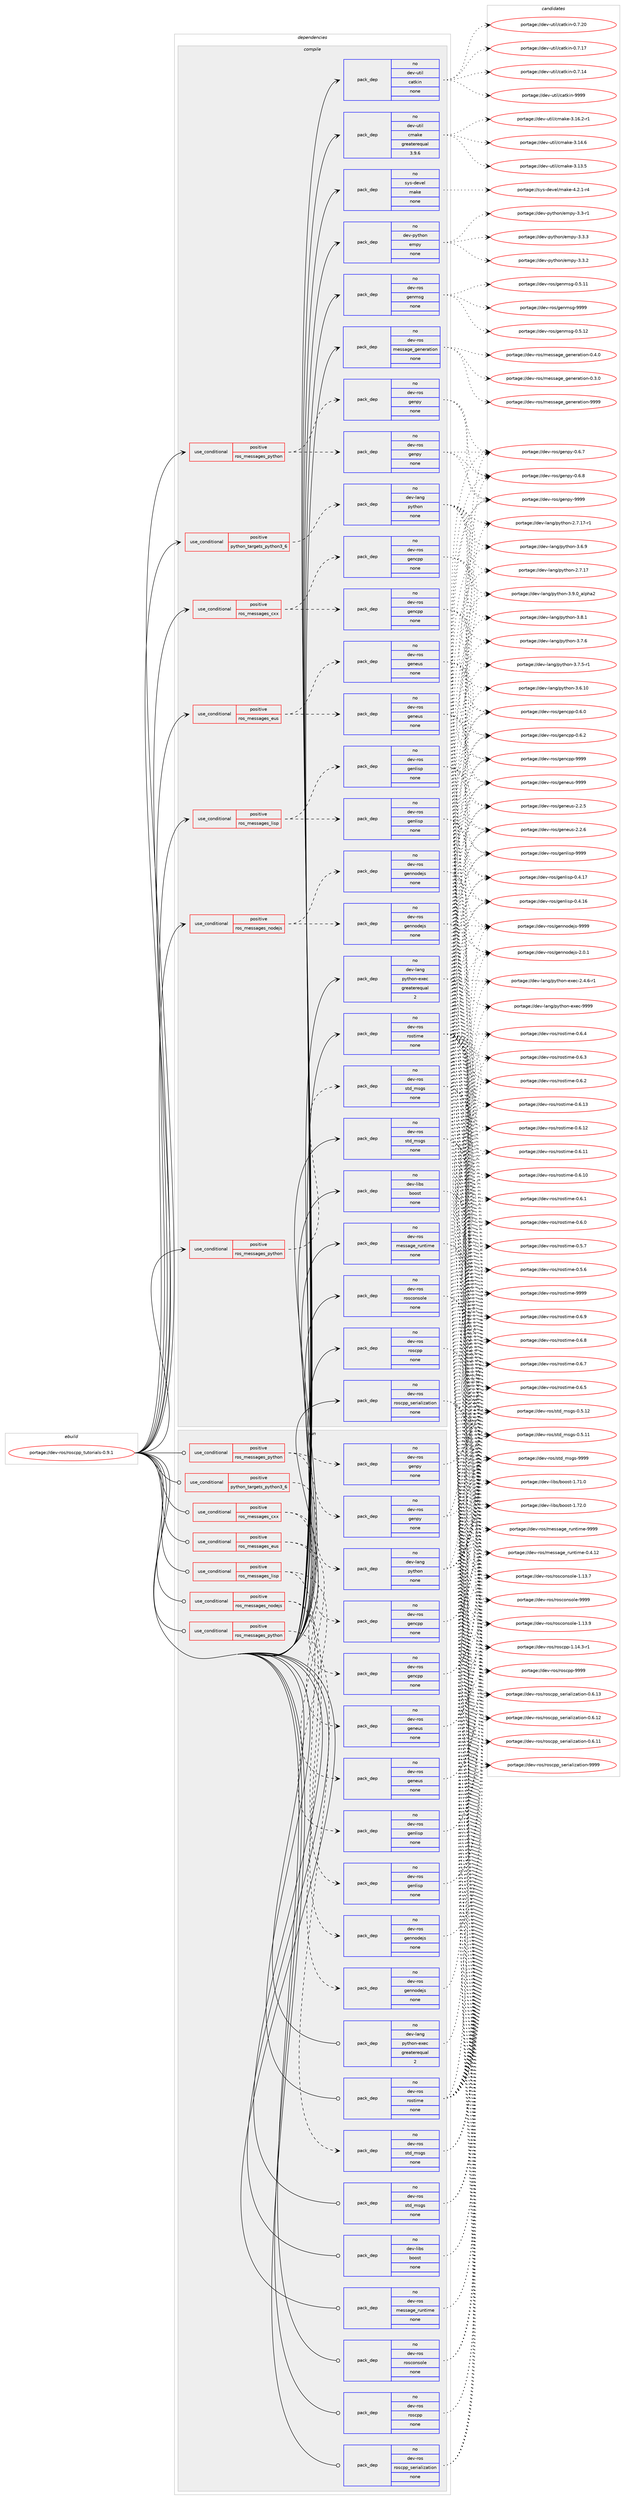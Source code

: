 digraph prolog {

# *************
# Graph options
# *************

newrank=true;
concentrate=true;
compound=true;
graph [rankdir=LR,fontname=Helvetica,fontsize=10,ranksep=1.5];#, ranksep=2.5, nodesep=0.2];
edge  [arrowhead=vee];
node  [fontname=Helvetica,fontsize=10];

# **********
# The ebuild
# **********

subgraph cluster_leftcol {
color=gray;
label=<<i>ebuild</i>>;
id [label="portage://dev-ros/roscpp_tutorials-0.9.1", color=red, width=4, href="../dev-ros/roscpp_tutorials-0.9.1.svg"];
}

# ****************
# The dependencies
# ****************

subgraph cluster_midcol {
color=gray;
label=<<i>dependencies</i>>;
subgraph cluster_compile {
fillcolor="#eeeeee";
style=filled;
label=<<i>compile</i>>;
subgraph cond98073 {
dependency388522 [label=<<TABLE BORDER="0" CELLBORDER="1" CELLSPACING="0" CELLPADDING="4"><TR><TD ROWSPAN="3" CELLPADDING="10">use_conditional</TD></TR><TR><TD>positive</TD></TR><TR><TD>python_targets_python3_6</TD></TR></TABLE>>, shape=none, color=red];
subgraph pack285596 {
dependency388523 [label=<<TABLE BORDER="0" CELLBORDER="1" CELLSPACING="0" CELLPADDING="4" WIDTH="220"><TR><TD ROWSPAN="6" CELLPADDING="30">pack_dep</TD></TR><TR><TD WIDTH="110">no</TD></TR><TR><TD>dev-lang</TD></TR><TR><TD>python</TD></TR><TR><TD>none</TD></TR><TR><TD></TD></TR></TABLE>>, shape=none, color=blue];
}
dependency388522:e -> dependency388523:w [weight=20,style="dashed",arrowhead="vee"];
}
id:e -> dependency388522:w [weight=20,style="solid",arrowhead="vee"];
subgraph cond98074 {
dependency388524 [label=<<TABLE BORDER="0" CELLBORDER="1" CELLSPACING="0" CELLPADDING="4"><TR><TD ROWSPAN="3" CELLPADDING="10">use_conditional</TD></TR><TR><TD>positive</TD></TR><TR><TD>ros_messages_cxx</TD></TR></TABLE>>, shape=none, color=red];
subgraph pack285597 {
dependency388525 [label=<<TABLE BORDER="0" CELLBORDER="1" CELLSPACING="0" CELLPADDING="4" WIDTH="220"><TR><TD ROWSPAN="6" CELLPADDING="30">pack_dep</TD></TR><TR><TD WIDTH="110">no</TD></TR><TR><TD>dev-ros</TD></TR><TR><TD>gencpp</TD></TR><TR><TD>none</TD></TR><TR><TD></TD></TR></TABLE>>, shape=none, color=blue];
}
dependency388524:e -> dependency388525:w [weight=20,style="dashed",arrowhead="vee"];
subgraph pack285598 {
dependency388526 [label=<<TABLE BORDER="0" CELLBORDER="1" CELLSPACING="0" CELLPADDING="4" WIDTH="220"><TR><TD ROWSPAN="6" CELLPADDING="30">pack_dep</TD></TR><TR><TD WIDTH="110">no</TD></TR><TR><TD>dev-ros</TD></TR><TR><TD>gencpp</TD></TR><TR><TD>none</TD></TR><TR><TD></TD></TR></TABLE>>, shape=none, color=blue];
}
dependency388524:e -> dependency388526:w [weight=20,style="dashed",arrowhead="vee"];
}
id:e -> dependency388524:w [weight=20,style="solid",arrowhead="vee"];
subgraph cond98075 {
dependency388527 [label=<<TABLE BORDER="0" CELLBORDER="1" CELLSPACING="0" CELLPADDING="4"><TR><TD ROWSPAN="3" CELLPADDING="10">use_conditional</TD></TR><TR><TD>positive</TD></TR><TR><TD>ros_messages_eus</TD></TR></TABLE>>, shape=none, color=red];
subgraph pack285599 {
dependency388528 [label=<<TABLE BORDER="0" CELLBORDER="1" CELLSPACING="0" CELLPADDING="4" WIDTH="220"><TR><TD ROWSPAN="6" CELLPADDING="30">pack_dep</TD></TR><TR><TD WIDTH="110">no</TD></TR><TR><TD>dev-ros</TD></TR><TR><TD>geneus</TD></TR><TR><TD>none</TD></TR><TR><TD></TD></TR></TABLE>>, shape=none, color=blue];
}
dependency388527:e -> dependency388528:w [weight=20,style="dashed",arrowhead="vee"];
subgraph pack285600 {
dependency388529 [label=<<TABLE BORDER="0" CELLBORDER="1" CELLSPACING="0" CELLPADDING="4" WIDTH="220"><TR><TD ROWSPAN="6" CELLPADDING="30">pack_dep</TD></TR><TR><TD WIDTH="110">no</TD></TR><TR><TD>dev-ros</TD></TR><TR><TD>geneus</TD></TR><TR><TD>none</TD></TR><TR><TD></TD></TR></TABLE>>, shape=none, color=blue];
}
dependency388527:e -> dependency388529:w [weight=20,style="dashed",arrowhead="vee"];
}
id:e -> dependency388527:w [weight=20,style="solid",arrowhead="vee"];
subgraph cond98076 {
dependency388530 [label=<<TABLE BORDER="0" CELLBORDER="1" CELLSPACING="0" CELLPADDING="4"><TR><TD ROWSPAN="3" CELLPADDING="10">use_conditional</TD></TR><TR><TD>positive</TD></TR><TR><TD>ros_messages_lisp</TD></TR></TABLE>>, shape=none, color=red];
subgraph pack285601 {
dependency388531 [label=<<TABLE BORDER="0" CELLBORDER="1" CELLSPACING="0" CELLPADDING="4" WIDTH="220"><TR><TD ROWSPAN="6" CELLPADDING="30">pack_dep</TD></TR><TR><TD WIDTH="110">no</TD></TR><TR><TD>dev-ros</TD></TR><TR><TD>genlisp</TD></TR><TR><TD>none</TD></TR><TR><TD></TD></TR></TABLE>>, shape=none, color=blue];
}
dependency388530:e -> dependency388531:w [weight=20,style="dashed",arrowhead="vee"];
subgraph pack285602 {
dependency388532 [label=<<TABLE BORDER="0" CELLBORDER="1" CELLSPACING="0" CELLPADDING="4" WIDTH="220"><TR><TD ROWSPAN="6" CELLPADDING="30">pack_dep</TD></TR><TR><TD WIDTH="110">no</TD></TR><TR><TD>dev-ros</TD></TR><TR><TD>genlisp</TD></TR><TR><TD>none</TD></TR><TR><TD></TD></TR></TABLE>>, shape=none, color=blue];
}
dependency388530:e -> dependency388532:w [weight=20,style="dashed",arrowhead="vee"];
}
id:e -> dependency388530:w [weight=20,style="solid",arrowhead="vee"];
subgraph cond98077 {
dependency388533 [label=<<TABLE BORDER="0" CELLBORDER="1" CELLSPACING="0" CELLPADDING="4"><TR><TD ROWSPAN="3" CELLPADDING="10">use_conditional</TD></TR><TR><TD>positive</TD></TR><TR><TD>ros_messages_nodejs</TD></TR></TABLE>>, shape=none, color=red];
subgraph pack285603 {
dependency388534 [label=<<TABLE BORDER="0" CELLBORDER="1" CELLSPACING="0" CELLPADDING="4" WIDTH="220"><TR><TD ROWSPAN="6" CELLPADDING="30">pack_dep</TD></TR><TR><TD WIDTH="110">no</TD></TR><TR><TD>dev-ros</TD></TR><TR><TD>gennodejs</TD></TR><TR><TD>none</TD></TR><TR><TD></TD></TR></TABLE>>, shape=none, color=blue];
}
dependency388533:e -> dependency388534:w [weight=20,style="dashed",arrowhead="vee"];
subgraph pack285604 {
dependency388535 [label=<<TABLE BORDER="0" CELLBORDER="1" CELLSPACING="0" CELLPADDING="4" WIDTH="220"><TR><TD ROWSPAN="6" CELLPADDING="30">pack_dep</TD></TR><TR><TD WIDTH="110">no</TD></TR><TR><TD>dev-ros</TD></TR><TR><TD>gennodejs</TD></TR><TR><TD>none</TD></TR><TR><TD></TD></TR></TABLE>>, shape=none, color=blue];
}
dependency388533:e -> dependency388535:w [weight=20,style="dashed",arrowhead="vee"];
}
id:e -> dependency388533:w [weight=20,style="solid",arrowhead="vee"];
subgraph cond98078 {
dependency388536 [label=<<TABLE BORDER="0" CELLBORDER="1" CELLSPACING="0" CELLPADDING="4"><TR><TD ROWSPAN="3" CELLPADDING="10">use_conditional</TD></TR><TR><TD>positive</TD></TR><TR><TD>ros_messages_python</TD></TR></TABLE>>, shape=none, color=red];
subgraph pack285605 {
dependency388537 [label=<<TABLE BORDER="0" CELLBORDER="1" CELLSPACING="0" CELLPADDING="4" WIDTH="220"><TR><TD ROWSPAN="6" CELLPADDING="30">pack_dep</TD></TR><TR><TD WIDTH="110">no</TD></TR><TR><TD>dev-ros</TD></TR><TR><TD>genpy</TD></TR><TR><TD>none</TD></TR><TR><TD></TD></TR></TABLE>>, shape=none, color=blue];
}
dependency388536:e -> dependency388537:w [weight=20,style="dashed",arrowhead="vee"];
subgraph pack285606 {
dependency388538 [label=<<TABLE BORDER="0" CELLBORDER="1" CELLSPACING="0" CELLPADDING="4" WIDTH="220"><TR><TD ROWSPAN="6" CELLPADDING="30">pack_dep</TD></TR><TR><TD WIDTH="110">no</TD></TR><TR><TD>dev-ros</TD></TR><TR><TD>genpy</TD></TR><TR><TD>none</TD></TR><TR><TD></TD></TR></TABLE>>, shape=none, color=blue];
}
dependency388536:e -> dependency388538:w [weight=20,style="dashed",arrowhead="vee"];
}
id:e -> dependency388536:w [weight=20,style="solid",arrowhead="vee"];
subgraph cond98079 {
dependency388539 [label=<<TABLE BORDER="0" CELLBORDER="1" CELLSPACING="0" CELLPADDING="4"><TR><TD ROWSPAN="3" CELLPADDING="10">use_conditional</TD></TR><TR><TD>positive</TD></TR><TR><TD>ros_messages_python</TD></TR></TABLE>>, shape=none, color=red];
subgraph pack285607 {
dependency388540 [label=<<TABLE BORDER="0" CELLBORDER="1" CELLSPACING="0" CELLPADDING="4" WIDTH="220"><TR><TD ROWSPAN="6" CELLPADDING="30">pack_dep</TD></TR><TR><TD WIDTH="110">no</TD></TR><TR><TD>dev-ros</TD></TR><TR><TD>std_msgs</TD></TR><TR><TD>none</TD></TR><TR><TD></TD></TR></TABLE>>, shape=none, color=blue];
}
dependency388539:e -> dependency388540:w [weight=20,style="dashed",arrowhead="vee"];
}
id:e -> dependency388539:w [weight=20,style="solid",arrowhead="vee"];
subgraph pack285608 {
dependency388541 [label=<<TABLE BORDER="0" CELLBORDER="1" CELLSPACING="0" CELLPADDING="4" WIDTH="220"><TR><TD ROWSPAN="6" CELLPADDING="30">pack_dep</TD></TR><TR><TD WIDTH="110">no</TD></TR><TR><TD>dev-lang</TD></TR><TR><TD>python-exec</TD></TR><TR><TD>greaterequal</TD></TR><TR><TD>2</TD></TR></TABLE>>, shape=none, color=blue];
}
id:e -> dependency388541:w [weight=20,style="solid",arrowhead="vee"];
subgraph pack285609 {
dependency388542 [label=<<TABLE BORDER="0" CELLBORDER="1" CELLSPACING="0" CELLPADDING="4" WIDTH="220"><TR><TD ROWSPAN="6" CELLPADDING="30">pack_dep</TD></TR><TR><TD WIDTH="110">no</TD></TR><TR><TD>dev-libs</TD></TR><TR><TD>boost</TD></TR><TR><TD>none</TD></TR><TR><TD></TD></TR></TABLE>>, shape=none, color=blue];
}
id:e -> dependency388542:w [weight=20,style="solid",arrowhead="vee"];
subgraph pack285610 {
dependency388543 [label=<<TABLE BORDER="0" CELLBORDER="1" CELLSPACING="0" CELLPADDING="4" WIDTH="220"><TR><TD ROWSPAN="6" CELLPADDING="30">pack_dep</TD></TR><TR><TD WIDTH="110">no</TD></TR><TR><TD>dev-python</TD></TR><TR><TD>empy</TD></TR><TR><TD>none</TD></TR><TR><TD></TD></TR></TABLE>>, shape=none, color=blue];
}
id:e -> dependency388543:w [weight=20,style="solid",arrowhead="vee"];
subgraph pack285611 {
dependency388544 [label=<<TABLE BORDER="0" CELLBORDER="1" CELLSPACING="0" CELLPADDING="4" WIDTH="220"><TR><TD ROWSPAN="6" CELLPADDING="30">pack_dep</TD></TR><TR><TD WIDTH="110">no</TD></TR><TR><TD>dev-ros</TD></TR><TR><TD>genmsg</TD></TR><TR><TD>none</TD></TR><TR><TD></TD></TR></TABLE>>, shape=none, color=blue];
}
id:e -> dependency388544:w [weight=20,style="solid",arrowhead="vee"];
subgraph pack285612 {
dependency388545 [label=<<TABLE BORDER="0" CELLBORDER="1" CELLSPACING="0" CELLPADDING="4" WIDTH="220"><TR><TD ROWSPAN="6" CELLPADDING="30">pack_dep</TD></TR><TR><TD WIDTH="110">no</TD></TR><TR><TD>dev-ros</TD></TR><TR><TD>message_generation</TD></TR><TR><TD>none</TD></TR><TR><TD></TD></TR></TABLE>>, shape=none, color=blue];
}
id:e -> dependency388545:w [weight=20,style="solid",arrowhead="vee"];
subgraph pack285613 {
dependency388546 [label=<<TABLE BORDER="0" CELLBORDER="1" CELLSPACING="0" CELLPADDING="4" WIDTH="220"><TR><TD ROWSPAN="6" CELLPADDING="30">pack_dep</TD></TR><TR><TD WIDTH="110">no</TD></TR><TR><TD>dev-ros</TD></TR><TR><TD>message_runtime</TD></TR><TR><TD>none</TD></TR><TR><TD></TD></TR></TABLE>>, shape=none, color=blue];
}
id:e -> dependency388546:w [weight=20,style="solid",arrowhead="vee"];
subgraph pack285614 {
dependency388547 [label=<<TABLE BORDER="0" CELLBORDER="1" CELLSPACING="0" CELLPADDING="4" WIDTH="220"><TR><TD ROWSPAN="6" CELLPADDING="30">pack_dep</TD></TR><TR><TD WIDTH="110">no</TD></TR><TR><TD>dev-ros</TD></TR><TR><TD>rosconsole</TD></TR><TR><TD>none</TD></TR><TR><TD></TD></TR></TABLE>>, shape=none, color=blue];
}
id:e -> dependency388547:w [weight=20,style="solid",arrowhead="vee"];
subgraph pack285615 {
dependency388548 [label=<<TABLE BORDER="0" CELLBORDER="1" CELLSPACING="0" CELLPADDING="4" WIDTH="220"><TR><TD ROWSPAN="6" CELLPADDING="30">pack_dep</TD></TR><TR><TD WIDTH="110">no</TD></TR><TR><TD>dev-ros</TD></TR><TR><TD>roscpp</TD></TR><TR><TD>none</TD></TR><TR><TD></TD></TR></TABLE>>, shape=none, color=blue];
}
id:e -> dependency388548:w [weight=20,style="solid",arrowhead="vee"];
subgraph pack285616 {
dependency388549 [label=<<TABLE BORDER="0" CELLBORDER="1" CELLSPACING="0" CELLPADDING="4" WIDTH="220"><TR><TD ROWSPAN="6" CELLPADDING="30">pack_dep</TD></TR><TR><TD WIDTH="110">no</TD></TR><TR><TD>dev-ros</TD></TR><TR><TD>roscpp_serialization</TD></TR><TR><TD>none</TD></TR><TR><TD></TD></TR></TABLE>>, shape=none, color=blue];
}
id:e -> dependency388549:w [weight=20,style="solid",arrowhead="vee"];
subgraph pack285617 {
dependency388550 [label=<<TABLE BORDER="0" CELLBORDER="1" CELLSPACING="0" CELLPADDING="4" WIDTH="220"><TR><TD ROWSPAN="6" CELLPADDING="30">pack_dep</TD></TR><TR><TD WIDTH="110">no</TD></TR><TR><TD>dev-ros</TD></TR><TR><TD>rostime</TD></TR><TR><TD>none</TD></TR><TR><TD></TD></TR></TABLE>>, shape=none, color=blue];
}
id:e -> dependency388550:w [weight=20,style="solid",arrowhead="vee"];
subgraph pack285618 {
dependency388551 [label=<<TABLE BORDER="0" CELLBORDER="1" CELLSPACING="0" CELLPADDING="4" WIDTH="220"><TR><TD ROWSPAN="6" CELLPADDING="30">pack_dep</TD></TR><TR><TD WIDTH="110">no</TD></TR><TR><TD>dev-ros</TD></TR><TR><TD>std_msgs</TD></TR><TR><TD>none</TD></TR><TR><TD></TD></TR></TABLE>>, shape=none, color=blue];
}
id:e -> dependency388551:w [weight=20,style="solid",arrowhead="vee"];
subgraph pack285619 {
dependency388552 [label=<<TABLE BORDER="0" CELLBORDER="1" CELLSPACING="0" CELLPADDING="4" WIDTH="220"><TR><TD ROWSPAN="6" CELLPADDING="30">pack_dep</TD></TR><TR><TD WIDTH="110">no</TD></TR><TR><TD>dev-util</TD></TR><TR><TD>catkin</TD></TR><TR><TD>none</TD></TR><TR><TD></TD></TR></TABLE>>, shape=none, color=blue];
}
id:e -> dependency388552:w [weight=20,style="solid",arrowhead="vee"];
subgraph pack285620 {
dependency388553 [label=<<TABLE BORDER="0" CELLBORDER="1" CELLSPACING="0" CELLPADDING="4" WIDTH="220"><TR><TD ROWSPAN="6" CELLPADDING="30">pack_dep</TD></TR><TR><TD WIDTH="110">no</TD></TR><TR><TD>dev-util</TD></TR><TR><TD>cmake</TD></TR><TR><TD>greaterequal</TD></TR><TR><TD>3.9.6</TD></TR></TABLE>>, shape=none, color=blue];
}
id:e -> dependency388553:w [weight=20,style="solid",arrowhead="vee"];
subgraph pack285621 {
dependency388554 [label=<<TABLE BORDER="0" CELLBORDER="1" CELLSPACING="0" CELLPADDING="4" WIDTH="220"><TR><TD ROWSPAN="6" CELLPADDING="30">pack_dep</TD></TR><TR><TD WIDTH="110">no</TD></TR><TR><TD>sys-devel</TD></TR><TR><TD>make</TD></TR><TR><TD>none</TD></TR><TR><TD></TD></TR></TABLE>>, shape=none, color=blue];
}
id:e -> dependency388554:w [weight=20,style="solid",arrowhead="vee"];
}
subgraph cluster_compileandrun {
fillcolor="#eeeeee";
style=filled;
label=<<i>compile and run</i>>;
}
subgraph cluster_run {
fillcolor="#eeeeee";
style=filled;
label=<<i>run</i>>;
subgraph cond98080 {
dependency388555 [label=<<TABLE BORDER="0" CELLBORDER="1" CELLSPACING="0" CELLPADDING="4"><TR><TD ROWSPAN="3" CELLPADDING="10">use_conditional</TD></TR><TR><TD>positive</TD></TR><TR><TD>python_targets_python3_6</TD></TR></TABLE>>, shape=none, color=red];
subgraph pack285622 {
dependency388556 [label=<<TABLE BORDER="0" CELLBORDER="1" CELLSPACING="0" CELLPADDING="4" WIDTH="220"><TR><TD ROWSPAN="6" CELLPADDING="30">pack_dep</TD></TR><TR><TD WIDTH="110">no</TD></TR><TR><TD>dev-lang</TD></TR><TR><TD>python</TD></TR><TR><TD>none</TD></TR><TR><TD></TD></TR></TABLE>>, shape=none, color=blue];
}
dependency388555:e -> dependency388556:w [weight=20,style="dashed",arrowhead="vee"];
}
id:e -> dependency388555:w [weight=20,style="solid",arrowhead="odot"];
subgraph cond98081 {
dependency388557 [label=<<TABLE BORDER="0" CELLBORDER="1" CELLSPACING="0" CELLPADDING="4"><TR><TD ROWSPAN="3" CELLPADDING="10">use_conditional</TD></TR><TR><TD>positive</TD></TR><TR><TD>ros_messages_cxx</TD></TR></TABLE>>, shape=none, color=red];
subgraph pack285623 {
dependency388558 [label=<<TABLE BORDER="0" CELLBORDER="1" CELLSPACING="0" CELLPADDING="4" WIDTH="220"><TR><TD ROWSPAN="6" CELLPADDING="30">pack_dep</TD></TR><TR><TD WIDTH="110">no</TD></TR><TR><TD>dev-ros</TD></TR><TR><TD>gencpp</TD></TR><TR><TD>none</TD></TR><TR><TD></TD></TR></TABLE>>, shape=none, color=blue];
}
dependency388557:e -> dependency388558:w [weight=20,style="dashed",arrowhead="vee"];
subgraph pack285624 {
dependency388559 [label=<<TABLE BORDER="0" CELLBORDER="1" CELLSPACING="0" CELLPADDING="4" WIDTH="220"><TR><TD ROWSPAN="6" CELLPADDING="30">pack_dep</TD></TR><TR><TD WIDTH="110">no</TD></TR><TR><TD>dev-ros</TD></TR><TR><TD>gencpp</TD></TR><TR><TD>none</TD></TR><TR><TD></TD></TR></TABLE>>, shape=none, color=blue];
}
dependency388557:e -> dependency388559:w [weight=20,style="dashed",arrowhead="vee"];
}
id:e -> dependency388557:w [weight=20,style="solid",arrowhead="odot"];
subgraph cond98082 {
dependency388560 [label=<<TABLE BORDER="0" CELLBORDER="1" CELLSPACING="0" CELLPADDING="4"><TR><TD ROWSPAN="3" CELLPADDING="10">use_conditional</TD></TR><TR><TD>positive</TD></TR><TR><TD>ros_messages_eus</TD></TR></TABLE>>, shape=none, color=red];
subgraph pack285625 {
dependency388561 [label=<<TABLE BORDER="0" CELLBORDER="1" CELLSPACING="0" CELLPADDING="4" WIDTH="220"><TR><TD ROWSPAN="6" CELLPADDING="30">pack_dep</TD></TR><TR><TD WIDTH="110">no</TD></TR><TR><TD>dev-ros</TD></TR><TR><TD>geneus</TD></TR><TR><TD>none</TD></TR><TR><TD></TD></TR></TABLE>>, shape=none, color=blue];
}
dependency388560:e -> dependency388561:w [weight=20,style="dashed",arrowhead="vee"];
subgraph pack285626 {
dependency388562 [label=<<TABLE BORDER="0" CELLBORDER="1" CELLSPACING="0" CELLPADDING="4" WIDTH="220"><TR><TD ROWSPAN="6" CELLPADDING="30">pack_dep</TD></TR><TR><TD WIDTH="110">no</TD></TR><TR><TD>dev-ros</TD></TR><TR><TD>geneus</TD></TR><TR><TD>none</TD></TR><TR><TD></TD></TR></TABLE>>, shape=none, color=blue];
}
dependency388560:e -> dependency388562:w [weight=20,style="dashed",arrowhead="vee"];
}
id:e -> dependency388560:w [weight=20,style="solid",arrowhead="odot"];
subgraph cond98083 {
dependency388563 [label=<<TABLE BORDER="0" CELLBORDER="1" CELLSPACING="0" CELLPADDING="4"><TR><TD ROWSPAN="3" CELLPADDING="10">use_conditional</TD></TR><TR><TD>positive</TD></TR><TR><TD>ros_messages_lisp</TD></TR></TABLE>>, shape=none, color=red];
subgraph pack285627 {
dependency388564 [label=<<TABLE BORDER="0" CELLBORDER="1" CELLSPACING="0" CELLPADDING="4" WIDTH="220"><TR><TD ROWSPAN="6" CELLPADDING="30">pack_dep</TD></TR><TR><TD WIDTH="110">no</TD></TR><TR><TD>dev-ros</TD></TR><TR><TD>genlisp</TD></TR><TR><TD>none</TD></TR><TR><TD></TD></TR></TABLE>>, shape=none, color=blue];
}
dependency388563:e -> dependency388564:w [weight=20,style="dashed",arrowhead="vee"];
subgraph pack285628 {
dependency388565 [label=<<TABLE BORDER="0" CELLBORDER="1" CELLSPACING="0" CELLPADDING="4" WIDTH="220"><TR><TD ROWSPAN="6" CELLPADDING="30">pack_dep</TD></TR><TR><TD WIDTH="110">no</TD></TR><TR><TD>dev-ros</TD></TR><TR><TD>genlisp</TD></TR><TR><TD>none</TD></TR><TR><TD></TD></TR></TABLE>>, shape=none, color=blue];
}
dependency388563:e -> dependency388565:w [weight=20,style="dashed",arrowhead="vee"];
}
id:e -> dependency388563:w [weight=20,style="solid",arrowhead="odot"];
subgraph cond98084 {
dependency388566 [label=<<TABLE BORDER="0" CELLBORDER="1" CELLSPACING="0" CELLPADDING="4"><TR><TD ROWSPAN="3" CELLPADDING="10">use_conditional</TD></TR><TR><TD>positive</TD></TR><TR><TD>ros_messages_nodejs</TD></TR></TABLE>>, shape=none, color=red];
subgraph pack285629 {
dependency388567 [label=<<TABLE BORDER="0" CELLBORDER="1" CELLSPACING="0" CELLPADDING="4" WIDTH="220"><TR><TD ROWSPAN="6" CELLPADDING="30">pack_dep</TD></TR><TR><TD WIDTH="110">no</TD></TR><TR><TD>dev-ros</TD></TR><TR><TD>gennodejs</TD></TR><TR><TD>none</TD></TR><TR><TD></TD></TR></TABLE>>, shape=none, color=blue];
}
dependency388566:e -> dependency388567:w [weight=20,style="dashed",arrowhead="vee"];
subgraph pack285630 {
dependency388568 [label=<<TABLE BORDER="0" CELLBORDER="1" CELLSPACING="0" CELLPADDING="4" WIDTH="220"><TR><TD ROWSPAN="6" CELLPADDING="30">pack_dep</TD></TR><TR><TD WIDTH="110">no</TD></TR><TR><TD>dev-ros</TD></TR><TR><TD>gennodejs</TD></TR><TR><TD>none</TD></TR><TR><TD></TD></TR></TABLE>>, shape=none, color=blue];
}
dependency388566:e -> dependency388568:w [weight=20,style="dashed",arrowhead="vee"];
}
id:e -> dependency388566:w [weight=20,style="solid",arrowhead="odot"];
subgraph cond98085 {
dependency388569 [label=<<TABLE BORDER="0" CELLBORDER="1" CELLSPACING="0" CELLPADDING="4"><TR><TD ROWSPAN="3" CELLPADDING="10">use_conditional</TD></TR><TR><TD>positive</TD></TR><TR><TD>ros_messages_python</TD></TR></TABLE>>, shape=none, color=red];
subgraph pack285631 {
dependency388570 [label=<<TABLE BORDER="0" CELLBORDER="1" CELLSPACING="0" CELLPADDING="4" WIDTH="220"><TR><TD ROWSPAN="6" CELLPADDING="30">pack_dep</TD></TR><TR><TD WIDTH="110">no</TD></TR><TR><TD>dev-ros</TD></TR><TR><TD>genpy</TD></TR><TR><TD>none</TD></TR><TR><TD></TD></TR></TABLE>>, shape=none, color=blue];
}
dependency388569:e -> dependency388570:w [weight=20,style="dashed",arrowhead="vee"];
subgraph pack285632 {
dependency388571 [label=<<TABLE BORDER="0" CELLBORDER="1" CELLSPACING="0" CELLPADDING="4" WIDTH="220"><TR><TD ROWSPAN="6" CELLPADDING="30">pack_dep</TD></TR><TR><TD WIDTH="110">no</TD></TR><TR><TD>dev-ros</TD></TR><TR><TD>genpy</TD></TR><TR><TD>none</TD></TR><TR><TD></TD></TR></TABLE>>, shape=none, color=blue];
}
dependency388569:e -> dependency388571:w [weight=20,style="dashed",arrowhead="vee"];
}
id:e -> dependency388569:w [weight=20,style="solid",arrowhead="odot"];
subgraph cond98086 {
dependency388572 [label=<<TABLE BORDER="0" CELLBORDER="1" CELLSPACING="0" CELLPADDING="4"><TR><TD ROWSPAN="3" CELLPADDING="10">use_conditional</TD></TR><TR><TD>positive</TD></TR><TR><TD>ros_messages_python</TD></TR></TABLE>>, shape=none, color=red];
subgraph pack285633 {
dependency388573 [label=<<TABLE BORDER="0" CELLBORDER="1" CELLSPACING="0" CELLPADDING="4" WIDTH="220"><TR><TD ROWSPAN="6" CELLPADDING="30">pack_dep</TD></TR><TR><TD WIDTH="110">no</TD></TR><TR><TD>dev-ros</TD></TR><TR><TD>std_msgs</TD></TR><TR><TD>none</TD></TR><TR><TD></TD></TR></TABLE>>, shape=none, color=blue];
}
dependency388572:e -> dependency388573:w [weight=20,style="dashed",arrowhead="vee"];
}
id:e -> dependency388572:w [weight=20,style="solid",arrowhead="odot"];
subgraph pack285634 {
dependency388574 [label=<<TABLE BORDER="0" CELLBORDER="1" CELLSPACING="0" CELLPADDING="4" WIDTH="220"><TR><TD ROWSPAN="6" CELLPADDING="30">pack_dep</TD></TR><TR><TD WIDTH="110">no</TD></TR><TR><TD>dev-lang</TD></TR><TR><TD>python-exec</TD></TR><TR><TD>greaterequal</TD></TR><TR><TD>2</TD></TR></TABLE>>, shape=none, color=blue];
}
id:e -> dependency388574:w [weight=20,style="solid",arrowhead="odot"];
subgraph pack285635 {
dependency388575 [label=<<TABLE BORDER="0" CELLBORDER="1" CELLSPACING="0" CELLPADDING="4" WIDTH="220"><TR><TD ROWSPAN="6" CELLPADDING="30">pack_dep</TD></TR><TR><TD WIDTH="110">no</TD></TR><TR><TD>dev-libs</TD></TR><TR><TD>boost</TD></TR><TR><TD>none</TD></TR><TR><TD></TD></TR></TABLE>>, shape=none, color=blue];
}
id:e -> dependency388575:w [weight=20,style="solid",arrowhead="odot"];
subgraph pack285636 {
dependency388576 [label=<<TABLE BORDER="0" CELLBORDER="1" CELLSPACING="0" CELLPADDING="4" WIDTH="220"><TR><TD ROWSPAN="6" CELLPADDING="30">pack_dep</TD></TR><TR><TD WIDTH="110">no</TD></TR><TR><TD>dev-ros</TD></TR><TR><TD>message_runtime</TD></TR><TR><TD>none</TD></TR><TR><TD></TD></TR></TABLE>>, shape=none, color=blue];
}
id:e -> dependency388576:w [weight=20,style="solid",arrowhead="odot"];
subgraph pack285637 {
dependency388577 [label=<<TABLE BORDER="0" CELLBORDER="1" CELLSPACING="0" CELLPADDING="4" WIDTH="220"><TR><TD ROWSPAN="6" CELLPADDING="30">pack_dep</TD></TR><TR><TD WIDTH="110">no</TD></TR><TR><TD>dev-ros</TD></TR><TR><TD>rosconsole</TD></TR><TR><TD>none</TD></TR><TR><TD></TD></TR></TABLE>>, shape=none, color=blue];
}
id:e -> dependency388577:w [weight=20,style="solid",arrowhead="odot"];
subgraph pack285638 {
dependency388578 [label=<<TABLE BORDER="0" CELLBORDER="1" CELLSPACING="0" CELLPADDING="4" WIDTH="220"><TR><TD ROWSPAN="6" CELLPADDING="30">pack_dep</TD></TR><TR><TD WIDTH="110">no</TD></TR><TR><TD>dev-ros</TD></TR><TR><TD>roscpp</TD></TR><TR><TD>none</TD></TR><TR><TD></TD></TR></TABLE>>, shape=none, color=blue];
}
id:e -> dependency388578:w [weight=20,style="solid",arrowhead="odot"];
subgraph pack285639 {
dependency388579 [label=<<TABLE BORDER="0" CELLBORDER="1" CELLSPACING="0" CELLPADDING="4" WIDTH="220"><TR><TD ROWSPAN="6" CELLPADDING="30">pack_dep</TD></TR><TR><TD WIDTH="110">no</TD></TR><TR><TD>dev-ros</TD></TR><TR><TD>roscpp_serialization</TD></TR><TR><TD>none</TD></TR><TR><TD></TD></TR></TABLE>>, shape=none, color=blue];
}
id:e -> dependency388579:w [weight=20,style="solid",arrowhead="odot"];
subgraph pack285640 {
dependency388580 [label=<<TABLE BORDER="0" CELLBORDER="1" CELLSPACING="0" CELLPADDING="4" WIDTH="220"><TR><TD ROWSPAN="6" CELLPADDING="30">pack_dep</TD></TR><TR><TD WIDTH="110">no</TD></TR><TR><TD>dev-ros</TD></TR><TR><TD>rostime</TD></TR><TR><TD>none</TD></TR><TR><TD></TD></TR></TABLE>>, shape=none, color=blue];
}
id:e -> dependency388580:w [weight=20,style="solid",arrowhead="odot"];
subgraph pack285641 {
dependency388581 [label=<<TABLE BORDER="0" CELLBORDER="1" CELLSPACING="0" CELLPADDING="4" WIDTH="220"><TR><TD ROWSPAN="6" CELLPADDING="30">pack_dep</TD></TR><TR><TD WIDTH="110">no</TD></TR><TR><TD>dev-ros</TD></TR><TR><TD>std_msgs</TD></TR><TR><TD>none</TD></TR><TR><TD></TD></TR></TABLE>>, shape=none, color=blue];
}
id:e -> dependency388581:w [weight=20,style="solid",arrowhead="odot"];
}
}

# **************
# The candidates
# **************

subgraph cluster_choices {
rank=same;
color=gray;
label=<<i>candidates</i>>;

subgraph choice285596 {
color=black;
nodesep=1;
choice10010111845108971101034711212111610411111045514657464895971081121049750 [label="portage://dev-lang/python-3.9.0_alpha2", color=red, width=4,href="../dev-lang/python-3.9.0_alpha2.svg"];
choice100101118451089711010347112121116104111110455146564649 [label="portage://dev-lang/python-3.8.1", color=red, width=4,href="../dev-lang/python-3.8.1.svg"];
choice100101118451089711010347112121116104111110455146554654 [label="portage://dev-lang/python-3.7.6", color=red, width=4,href="../dev-lang/python-3.7.6.svg"];
choice1001011184510897110103471121211161041111104551465546534511449 [label="portage://dev-lang/python-3.7.5-r1", color=red, width=4,href="../dev-lang/python-3.7.5-r1.svg"];
choice100101118451089711010347112121116104111110455146544657 [label="portage://dev-lang/python-3.6.9", color=red, width=4,href="../dev-lang/python-3.6.9.svg"];
choice10010111845108971101034711212111610411111045514654464948 [label="portage://dev-lang/python-3.6.10", color=red, width=4,href="../dev-lang/python-3.6.10.svg"];
choice100101118451089711010347112121116104111110455046554649554511449 [label="portage://dev-lang/python-2.7.17-r1", color=red, width=4,href="../dev-lang/python-2.7.17-r1.svg"];
choice10010111845108971101034711212111610411111045504655464955 [label="portage://dev-lang/python-2.7.17", color=red, width=4,href="../dev-lang/python-2.7.17.svg"];
dependency388523:e -> choice10010111845108971101034711212111610411111045514657464895971081121049750:w [style=dotted,weight="100"];
dependency388523:e -> choice100101118451089711010347112121116104111110455146564649:w [style=dotted,weight="100"];
dependency388523:e -> choice100101118451089711010347112121116104111110455146554654:w [style=dotted,weight="100"];
dependency388523:e -> choice1001011184510897110103471121211161041111104551465546534511449:w [style=dotted,weight="100"];
dependency388523:e -> choice100101118451089711010347112121116104111110455146544657:w [style=dotted,weight="100"];
dependency388523:e -> choice10010111845108971101034711212111610411111045514654464948:w [style=dotted,weight="100"];
dependency388523:e -> choice100101118451089711010347112121116104111110455046554649554511449:w [style=dotted,weight="100"];
dependency388523:e -> choice10010111845108971101034711212111610411111045504655464955:w [style=dotted,weight="100"];
}
subgraph choice285597 {
color=black;
nodesep=1;
choice1001011184511411111547103101110991121124557575757 [label="portage://dev-ros/gencpp-9999", color=red, width=4,href="../dev-ros/gencpp-9999.svg"];
choice100101118451141111154710310111099112112454846544650 [label="portage://dev-ros/gencpp-0.6.2", color=red, width=4,href="../dev-ros/gencpp-0.6.2.svg"];
choice100101118451141111154710310111099112112454846544648 [label="portage://dev-ros/gencpp-0.6.0", color=red, width=4,href="../dev-ros/gencpp-0.6.0.svg"];
dependency388525:e -> choice1001011184511411111547103101110991121124557575757:w [style=dotted,weight="100"];
dependency388525:e -> choice100101118451141111154710310111099112112454846544650:w [style=dotted,weight="100"];
dependency388525:e -> choice100101118451141111154710310111099112112454846544648:w [style=dotted,weight="100"];
}
subgraph choice285598 {
color=black;
nodesep=1;
choice1001011184511411111547103101110991121124557575757 [label="portage://dev-ros/gencpp-9999", color=red, width=4,href="../dev-ros/gencpp-9999.svg"];
choice100101118451141111154710310111099112112454846544650 [label="portage://dev-ros/gencpp-0.6.2", color=red, width=4,href="../dev-ros/gencpp-0.6.2.svg"];
choice100101118451141111154710310111099112112454846544648 [label="portage://dev-ros/gencpp-0.6.0", color=red, width=4,href="../dev-ros/gencpp-0.6.0.svg"];
dependency388526:e -> choice1001011184511411111547103101110991121124557575757:w [style=dotted,weight="100"];
dependency388526:e -> choice100101118451141111154710310111099112112454846544650:w [style=dotted,weight="100"];
dependency388526:e -> choice100101118451141111154710310111099112112454846544648:w [style=dotted,weight="100"];
}
subgraph choice285599 {
color=black;
nodesep=1;
choice10010111845114111115471031011101011171154557575757 [label="portage://dev-ros/geneus-9999", color=red, width=4,href="../dev-ros/geneus-9999.svg"];
choice1001011184511411111547103101110101117115455046504654 [label="portage://dev-ros/geneus-2.2.6", color=red, width=4,href="../dev-ros/geneus-2.2.6.svg"];
choice1001011184511411111547103101110101117115455046504653 [label="portage://dev-ros/geneus-2.2.5", color=red, width=4,href="../dev-ros/geneus-2.2.5.svg"];
dependency388528:e -> choice10010111845114111115471031011101011171154557575757:w [style=dotted,weight="100"];
dependency388528:e -> choice1001011184511411111547103101110101117115455046504654:w [style=dotted,weight="100"];
dependency388528:e -> choice1001011184511411111547103101110101117115455046504653:w [style=dotted,weight="100"];
}
subgraph choice285600 {
color=black;
nodesep=1;
choice10010111845114111115471031011101011171154557575757 [label="portage://dev-ros/geneus-9999", color=red, width=4,href="../dev-ros/geneus-9999.svg"];
choice1001011184511411111547103101110101117115455046504654 [label="portage://dev-ros/geneus-2.2.6", color=red, width=4,href="../dev-ros/geneus-2.2.6.svg"];
choice1001011184511411111547103101110101117115455046504653 [label="portage://dev-ros/geneus-2.2.5", color=red, width=4,href="../dev-ros/geneus-2.2.5.svg"];
dependency388529:e -> choice10010111845114111115471031011101011171154557575757:w [style=dotted,weight="100"];
dependency388529:e -> choice1001011184511411111547103101110101117115455046504654:w [style=dotted,weight="100"];
dependency388529:e -> choice1001011184511411111547103101110101117115455046504653:w [style=dotted,weight="100"];
}
subgraph choice285601 {
color=black;
nodesep=1;
choice10010111845114111115471031011101081051151124557575757 [label="portage://dev-ros/genlisp-9999", color=red, width=4,href="../dev-ros/genlisp-9999.svg"];
choice100101118451141111154710310111010810511511245484652464955 [label="portage://dev-ros/genlisp-0.4.17", color=red, width=4,href="../dev-ros/genlisp-0.4.17.svg"];
choice100101118451141111154710310111010810511511245484652464954 [label="portage://dev-ros/genlisp-0.4.16", color=red, width=4,href="../dev-ros/genlisp-0.4.16.svg"];
dependency388531:e -> choice10010111845114111115471031011101081051151124557575757:w [style=dotted,weight="100"];
dependency388531:e -> choice100101118451141111154710310111010810511511245484652464955:w [style=dotted,weight="100"];
dependency388531:e -> choice100101118451141111154710310111010810511511245484652464954:w [style=dotted,weight="100"];
}
subgraph choice285602 {
color=black;
nodesep=1;
choice10010111845114111115471031011101081051151124557575757 [label="portage://dev-ros/genlisp-9999", color=red, width=4,href="../dev-ros/genlisp-9999.svg"];
choice100101118451141111154710310111010810511511245484652464955 [label="portage://dev-ros/genlisp-0.4.17", color=red, width=4,href="../dev-ros/genlisp-0.4.17.svg"];
choice100101118451141111154710310111010810511511245484652464954 [label="portage://dev-ros/genlisp-0.4.16", color=red, width=4,href="../dev-ros/genlisp-0.4.16.svg"];
dependency388532:e -> choice10010111845114111115471031011101081051151124557575757:w [style=dotted,weight="100"];
dependency388532:e -> choice100101118451141111154710310111010810511511245484652464955:w [style=dotted,weight="100"];
dependency388532:e -> choice100101118451141111154710310111010810511511245484652464954:w [style=dotted,weight="100"];
}
subgraph choice285603 {
color=black;
nodesep=1;
choice10010111845114111115471031011101101111001011061154557575757 [label="portage://dev-ros/gennodejs-9999", color=red, width=4,href="../dev-ros/gennodejs-9999.svg"];
choice1001011184511411111547103101110110111100101106115455046484649 [label="portage://dev-ros/gennodejs-2.0.1", color=red, width=4,href="../dev-ros/gennodejs-2.0.1.svg"];
dependency388534:e -> choice10010111845114111115471031011101101111001011061154557575757:w [style=dotted,weight="100"];
dependency388534:e -> choice1001011184511411111547103101110110111100101106115455046484649:w [style=dotted,weight="100"];
}
subgraph choice285604 {
color=black;
nodesep=1;
choice10010111845114111115471031011101101111001011061154557575757 [label="portage://dev-ros/gennodejs-9999", color=red, width=4,href="../dev-ros/gennodejs-9999.svg"];
choice1001011184511411111547103101110110111100101106115455046484649 [label="portage://dev-ros/gennodejs-2.0.1", color=red, width=4,href="../dev-ros/gennodejs-2.0.1.svg"];
dependency388535:e -> choice10010111845114111115471031011101101111001011061154557575757:w [style=dotted,weight="100"];
dependency388535:e -> choice1001011184511411111547103101110110111100101106115455046484649:w [style=dotted,weight="100"];
}
subgraph choice285605 {
color=black;
nodesep=1;
choice10010111845114111115471031011101121214557575757 [label="portage://dev-ros/genpy-9999", color=red, width=4,href="../dev-ros/genpy-9999.svg"];
choice1001011184511411111547103101110112121454846544656 [label="portage://dev-ros/genpy-0.6.8", color=red, width=4,href="../dev-ros/genpy-0.6.8.svg"];
choice1001011184511411111547103101110112121454846544655 [label="portage://dev-ros/genpy-0.6.7", color=red, width=4,href="../dev-ros/genpy-0.6.7.svg"];
dependency388537:e -> choice10010111845114111115471031011101121214557575757:w [style=dotted,weight="100"];
dependency388537:e -> choice1001011184511411111547103101110112121454846544656:w [style=dotted,weight="100"];
dependency388537:e -> choice1001011184511411111547103101110112121454846544655:w [style=dotted,weight="100"];
}
subgraph choice285606 {
color=black;
nodesep=1;
choice10010111845114111115471031011101121214557575757 [label="portage://dev-ros/genpy-9999", color=red, width=4,href="../dev-ros/genpy-9999.svg"];
choice1001011184511411111547103101110112121454846544656 [label="portage://dev-ros/genpy-0.6.8", color=red, width=4,href="../dev-ros/genpy-0.6.8.svg"];
choice1001011184511411111547103101110112121454846544655 [label="portage://dev-ros/genpy-0.6.7", color=red, width=4,href="../dev-ros/genpy-0.6.7.svg"];
dependency388538:e -> choice10010111845114111115471031011101121214557575757:w [style=dotted,weight="100"];
dependency388538:e -> choice1001011184511411111547103101110112121454846544656:w [style=dotted,weight="100"];
dependency388538:e -> choice1001011184511411111547103101110112121454846544655:w [style=dotted,weight="100"];
}
subgraph choice285607 {
color=black;
nodesep=1;
choice1001011184511411111547115116100951091151031154557575757 [label="portage://dev-ros/std_msgs-9999", color=red, width=4,href="../dev-ros/std_msgs-9999.svg"];
choice10010111845114111115471151161009510911510311545484653464950 [label="portage://dev-ros/std_msgs-0.5.12", color=red, width=4,href="../dev-ros/std_msgs-0.5.12.svg"];
choice10010111845114111115471151161009510911510311545484653464949 [label="portage://dev-ros/std_msgs-0.5.11", color=red, width=4,href="../dev-ros/std_msgs-0.5.11.svg"];
dependency388540:e -> choice1001011184511411111547115116100951091151031154557575757:w [style=dotted,weight="100"];
dependency388540:e -> choice10010111845114111115471151161009510911510311545484653464950:w [style=dotted,weight="100"];
dependency388540:e -> choice10010111845114111115471151161009510911510311545484653464949:w [style=dotted,weight="100"];
}
subgraph choice285608 {
color=black;
nodesep=1;
choice10010111845108971101034711212111610411111045101120101994557575757 [label="portage://dev-lang/python-exec-9999", color=red, width=4,href="../dev-lang/python-exec-9999.svg"];
choice10010111845108971101034711212111610411111045101120101994550465246544511449 [label="portage://dev-lang/python-exec-2.4.6-r1", color=red, width=4,href="../dev-lang/python-exec-2.4.6-r1.svg"];
dependency388541:e -> choice10010111845108971101034711212111610411111045101120101994557575757:w [style=dotted,weight="100"];
dependency388541:e -> choice10010111845108971101034711212111610411111045101120101994550465246544511449:w [style=dotted,weight="100"];
}
subgraph choice285609 {
color=black;
nodesep=1;
choice1001011184510810598115479811111111511645494655504648 [label="portage://dev-libs/boost-1.72.0", color=red, width=4,href="../dev-libs/boost-1.72.0.svg"];
choice1001011184510810598115479811111111511645494655494648 [label="portage://dev-libs/boost-1.71.0", color=red, width=4,href="../dev-libs/boost-1.71.0.svg"];
dependency388542:e -> choice1001011184510810598115479811111111511645494655504648:w [style=dotted,weight="100"];
dependency388542:e -> choice1001011184510810598115479811111111511645494655494648:w [style=dotted,weight="100"];
}
subgraph choice285610 {
color=black;
nodesep=1;
choice1001011184511212111610411111047101109112121455146514651 [label="portage://dev-python/empy-3.3.3", color=red, width=4,href="../dev-python/empy-3.3.3.svg"];
choice1001011184511212111610411111047101109112121455146514650 [label="portage://dev-python/empy-3.3.2", color=red, width=4,href="../dev-python/empy-3.3.2.svg"];
choice1001011184511212111610411111047101109112121455146514511449 [label="portage://dev-python/empy-3.3-r1", color=red, width=4,href="../dev-python/empy-3.3-r1.svg"];
dependency388543:e -> choice1001011184511212111610411111047101109112121455146514651:w [style=dotted,weight="100"];
dependency388543:e -> choice1001011184511212111610411111047101109112121455146514650:w [style=dotted,weight="100"];
dependency388543:e -> choice1001011184511212111610411111047101109112121455146514511449:w [style=dotted,weight="100"];
}
subgraph choice285611 {
color=black;
nodesep=1;
choice10010111845114111115471031011101091151034557575757 [label="portage://dev-ros/genmsg-9999", color=red, width=4,href="../dev-ros/genmsg-9999.svg"];
choice100101118451141111154710310111010911510345484653464950 [label="portage://dev-ros/genmsg-0.5.12", color=red, width=4,href="../dev-ros/genmsg-0.5.12.svg"];
choice100101118451141111154710310111010911510345484653464949 [label="portage://dev-ros/genmsg-0.5.11", color=red, width=4,href="../dev-ros/genmsg-0.5.11.svg"];
dependency388544:e -> choice10010111845114111115471031011101091151034557575757:w [style=dotted,weight="100"];
dependency388544:e -> choice100101118451141111154710310111010911510345484653464950:w [style=dotted,weight="100"];
dependency388544:e -> choice100101118451141111154710310111010911510345484653464949:w [style=dotted,weight="100"];
}
subgraph choice285612 {
color=black;
nodesep=1;
choice10010111845114111115471091011151159710310195103101110101114971161051111104557575757 [label="portage://dev-ros/message_generation-9999", color=red, width=4,href="../dev-ros/message_generation-9999.svg"];
choice1001011184511411111547109101115115971031019510310111010111497116105111110454846524648 [label="portage://dev-ros/message_generation-0.4.0", color=red, width=4,href="../dev-ros/message_generation-0.4.0.svg"];
choice1001011184511411111547109101115115971031019510310111010111497116105111110454846514648 [label="portage://dev-ros/message_generation-0.3.0", color=red, width=4,href="../dev-ros/message_generation-0.3.0.svg"];
dependency388545:e -> choice10010111845114111115471091011151159710310195103101110101114971161051111104557575757:w [style=dotted,weight="100"];
dependency388545:e -> choice1001011184511411111547109101115115971031019510310111010111497116105111110454846524648:w [style=dotted,weight="100"];
dependency388545:e -> choice1001011184511411111547109101115115971031019510310111010111497116105111110454846514648:w [style=dotted,weight="100"];
}
subgraph choice285613 {
color=black;
nodesep=1;
choice100101118451141111154710910111511597103101951141171101161051091014557575757 [label="portage://dev-ros/message_runtime-9999", color=red, width=4,href="../dev-ros/message_runtime-9999.svg"];
choice1001011184511411111547109101115115971031019511411711011610510910145484652464950 [label="portage://dev-ros/message_runtime-0.4.12", color=red, width=4,href="../dev-ros/message_runtime-0.4.12.svg"];
dependency388546:e -> choice100101118451141111154710910111511597103101951141171101161051091014557575757:w [style=dotted,weight="100"];
dependency388546:e -> choice1001011184511411111547109101115115971031019511411711011610510910145484652464950:w [style=dotted,weight="100"];
}
subgraph choice285614 {
color=black;
nodesep=1;
choice1001011184511411111547114111115991111101151111081014557575757 [label="portage://dev-ros/rosconsole-9999", color=red, width=4,href="../dev-ros/rosconsole-9999.svg"];
choice10010111845114111115471141111159911111011511110810145494649514657 [label="portage://dev-ros/rosconsole-1.13.9", color=red, width=4,href="../dev-ros/rosconsole-1.13.9.svg"];
choice10010111845114111115471141111159911111011511110810145494649514655 [label="portage://dev-ros/rosconsole-1.13.7", color=red, width=4,href="../dev-ros/rosconsole-1.13.7.svg"];
dependency388547:e -> choice1001011184511411111547114111115991111101151111081014557575757:w [style=dotted,weight="100"];
dependency388547:e -> choice10010111845114111115471141111159911111011511110810145494649514657:w [style=dotted,weight="100"];
dependency388547:e -> choice10010111845114111115471141111159911111011511110810145494649514655:w [style=dotted,weight="100"];
}
subgraph choice285615 {
color=black;
nodesep=1;
choice1001011184511411111547114111115991121124557575757 [label="portage://dev-ros/roscpp-9999", color=red, width=4,href="../dev-ros/roscpp-9999.svg"];
choice100101118451141111154711411111599112112454946495246514511449 [label="portage://dev-ros/roscpp-1.14.3-r1", color=red, width=4,href="../dev-ros/roscpp-1.14.3-r1.svg"];
dependency388548:e -> choice1001011184511411111547114111115991121124557575757:w [style=dotted,weight="100"];
dependency388548:e -> choice100101118451141111154711411111599112112454946495246514511449:w [style=dotted,weight="100"];
}
subgraph choice285616 {
color=black;
nodesep=1;
choice1001011184511411111547114111115991121129511510111410597108105122971161051111104557575757 [label="portage://dev-ros/roscpp_serialization-9999", color=red, width=4,href="../dev-ros/roscpp_serialization-9999.svg"];
choice10010111845114111115471141111159911211295115101114105971081051229711610511111045484654464951 [label="portage://dev-ros/roscpp_serialization-0.6.13", color=red, width=4,href="../dev-ros/roscpp_serialization-0.6.13.svg"];
choice10010111845114111115471141111159911211295115101114105971081051229711610511111045484654464950 [label="portage://dev-ros/roscpp_serialization-0.6.12", color=red, width=4,href="../dev-ros/roscpp_serialization-0.6.12.svg"];
choice10010111845114111115471141111159911211295115101114105971081051229711610511111045484654464949 [label="portage://dev-ros/roscpp_serialization-0.6.11", color=red, width=4,href="../dev-ros/roscpp_serialization-0.6.11.svg"];
dependency388549:e -> choice1001011184511411111547114111115991121129511510111410597108105122971161051111104557575757:w [style=dotted,weight="100"];
dependency388549:e -> choice10010111845114111115471141111159911211295115101114105971081051229711610511111045484654464951:w [style=dotted,weight="100"];
dependency388549:e -> choice10010111845114111115471141111159911211295115101114105971081051229711610511111045484654464950:w [style=dotted,weight="100"];
dependency388549:e -> choice10010111845114111115471141111159911211295115101114105971081051229711610511111045484654464949:w [style=dotted,weight="100"];
}
subgraph choice285617 {
color=black;
nodesep=1;
choice10010111845114111115471141111151161051091014557575757 [label="portage://dev-ros/rostime-9999", color=red, width=4,href="../dev-ros/rostime-9999.svg"];
choice1001011184511411111547114111115116105109101454846544657 [label="portage://dev-ros/rostime-0.6.9", color=red, width=4,href="../dev-ros/rostime-0.6.9.svg"];
choice1001011184511411111547114111115116105109101454846544656 [label="portage://dev-ros/rostime-0.6.8", color=red, width=4,href="../dev-ros/rostime-0.6.8.svg"];
choice1001011184511411111547114111115116105109101454846544655 [label="portage://dev-ros/rostime-0.6.7", color=red, width=4,href="../dev-ros/rostime-0.6.7.svg"];
choice1001011184511411111547114111115116105109101454846544653 [label="portage://dev-ros/rostime-0.6.5", color=red, width=4,href="../dev-ros/rostime-0.6.5.svg"];
choice1001011184511411111547114111115116105109101454846544652 [label="portage://dev-ros/rostime-0.6.4", color=red, width=4,href="../dev-ros/rostime-0.6.4.svg"];
choice1001011184511411111547114111115116105109101454846544651 [label="portage://dev-ros/rostime-0.6.3", color=red, width=4,href="../dev-ros/rostime-0.6.3.svg"];
choice1001011184511411111547114111115116105109101454846544650 [label="portage://dev-ros/rostime-0.6.2", color=red, width=4,href="../dev-ros/rostime-0.6.2.svg"];
choice100101118451141111154711411111511610510910145484654464951 [label="portage://dev-ros/rostime-0.6.13", color=red, width=4,href="../dev-ros/rostime-0.6.13.svg"];
choice100101118451141111154711411111511610510910145484654464950 [label="portage://dev-ros/rostime-0.6.12", color=red, width=4,href="../dev-ros/rostime-0.6.12.svg"];
choice100101118451141111154711411111511610510910145484654464949 [label="portage://dev-ros/rostime-0.6.11", color=red, width=4,href="../dev-ros/rostime-0.6.11.svg"];
choice100101118451141111154711411111511610510910145484654464948 [label="portage://dev-ros/rostime-0.6.10", color=red, width=4,href="../dev-ros/rostime-0.6.10.svg"];
choice1001011184511411111547114111115116105109101454846544649 [label="portage://dev-ros/rostime-0.6.1", color=red, width=4,href="../dev-ros/rostime-0.6.1.svg"];
choice1001011184511411111547114111115116105109101454846544648 [label="portage://dev-ros/rostime-0.6.0", color=red, width=4,href="../dev-ros/rostime-0.6.0.svg"];
choice1001011184511411111547114111115116105109101454846534655 [label="portage://dev-ros/rostime-0.5.7", color=red, width=4,href="../dev-ros/rostime-0.5.7.svg"];
choice1001011184511411111547114111115116105109101454846534654 [label="portage://dev-ros/rostime-0.5.6", color=red, width=4,href="../dev-ros/rostime-0.5.6.svg"];
dependency388550:e -> choice10010111845114111115471141111151161051091014557575757:w [style=dotted,weight="100"];
dependency388550:e -> choice1001011184511411111547114111115116105109101454846544657:w [style=dotted,weight="100"];
dependency388550:e -> choice1001011184511411111547114111115116105109101454846544656:w [style=dotted,weight="100"];
dependency388550:e -> choice1001011184511411111547114111115116105109101454846544655:w [style=dotted,weight="100"];
dependency388550:e -> choice1001011184511411111547114111115116105109101454846544653:w [style=dotted,weight="100"];
dependency388550:e -> choice1001011184511411111547114111115116105109101454846544652:w [style=dotted,weight="100"];
dependency388550:e -> choice1001011184511411111547114111115116105109101454846544651:w [style=dotted,weight="100"];
dependency388550:e -> choice1001011184511411111547114111115116105109101454846544650:w [style=dotted,weight="100"];
dependency388550:e -> choice100101118451141111154711411111511610510910145484654464951:w [style=dotted,weight="100"];
dependency388550:e -> choice100101118451141111154711411111511610510910145484654464950:w [style=dotted,weight="100"];
dependency388550:e -> choice100101118451141111154711411111511610510910145484654464949:w [style=dotted,weight="100"];
dependency388550:e -> choice100101118451141111154711411111511610510910145484654464948:w [style=dotted,weight="100"];
dependency388550:e -> choice1001011184511411111547114111115116105109101454846544649:w [style=dotted,weight="100"];
dependency388550:e -> choice1001011184511411111547114111115116105109101454846544648:w [style=dotted,weight="100"];
dependency388550:e -> choice1001011184511411111547114111115116105109101454846534655:w [style=dotted,weight="100"];
dependency388550:e -> choice1001011184511411111547114111115116105109101454846534654:w [style=dotted,weight="100"];
}
subgraph choice285618 {
color=black;
nodesep=1;
choice1001011184511411111547115116100951091151031154557575757 [label="portage://dev-ros/std_msgs-9999", color=red, width=4,href="../dev-ros/std_msgs-9999.svg"];
choice10010111845114111115471151161009510911510311545484653464950 [label="portage://dev-ros/std_msgs-0.5.12", color=red, width=4,href="../dev-ros/std_msgs-0.5.12.svg"];
choice10010111845114111115471151161009510911510311545484653464949 [label="portage://dev-ros/std_msgs-0.5.11", color=red, width=4,href="../dev-ros/std_msgs-0.5.11.svg"];
dependency388551:e -> choice1001011184511411111547115116100951091151031154557575757:w [style=dotted,weight="100"];
dependency388551:e -> choice10010111845114111115471151161009510911510311545484653464950:w [style=dotted,weight="100"];
dependency388551:e -> choice10010111845114111115471151161009510911510311545484653464949:w [style=dotted,weight="100"];
}
subgraph choice285619 {
color=black;
nodesep=1;
choice100101118451171161051084799971161071051104557575757 [label="portage://dev-util/catkin-9999", color=red, width=4,href="../dev-util/catkin-9999.svg"];
choice1001011184511711610510847999711610710511045484655465048 [label="portage://dev-util/catkin-0.7.20", color=red, width=4,href="../dev-util/catkin-0.7.20.svg"];
choice1001011184511711610510847999711610710511045484655464955 [label="portage://dev-util/catkin-0.7.17", color=red, width=4,href="../dev-util/catkin-0.7.17.svg"];
choice1001011184511711610510847999711610710511045484655464952 [label="portage://dev-util/catkin-0.7.14", color=red, width=4,href="../dev-util/catkin-0.7.14.svg"];
dependency388552:e -> choice100101118451171161051084799971161071051104557575757:w [style=dotted,weight="100"];
dependency388552:e -> choice1001011184511711610510847999711610710511045484655465048:w [style=dotted,weight="100"];
dependency388552:e -> choice1001011184511711610510847999711610710511045484655464955:w [style=dotted,weight="100"];
dependency388552:e -> choice1001011184511711610510847999711610710511045484655464952:w [style=dotted,weight="100"];
}
subgraph choice285620 {
color=black;
nodesep=1;
choice10010111845117116105108479910997107101455146495446504511449 [label="portage://dev-util/cmake-3.16.2-r1", color=red, width=4,href="../dev-util/cmake-3.16.2-r1.svg"];
choice1001011184511711610510847991099710710145514649524654 [label="portage://dev-util/cmake-3.14.6", color=red, width=4,href="../dev-util/cmake-3.14.6.svg"];
choice1001011184511711610510847991099710710145514649514653 [label="portage://dev-util/cmake-3.13.5", color=red, width=4,href="../dev-util/cmake-3.13.5.svg"];
dependency388553:e -> choice10010111845117116105108479910997107101455146495446504511449:w [style=dotted,weight="100"];
dependency388553:e -> choice1001011184511711610510847991099710710145514649524654:w [style=dotted,weight="100"];
dependency388553:e -> choice1001011184511711610510847991099710710145514649514653:w [style=dotted,weight="100"];
}
subgraph choice285621 {
color=black;
nodesep=1;
choice1151211154510010111810110847109971071014552465046494511452 [label="portage://sys-devel/make-4.2.1-r4", color=red, width=4,href="../sys-devel/make-4.2.1-r4.svg"];
dependency388554:e -> choice1151211154510010111810110847109971071014552465046494511452:w [style=dotted,weight="100"];
}
subgraph choice285622 {
color=black;
nodesep=1;
choice10010111845108971101034711212111610411111045514657464895971081121049750 [label="portage://dev-lang/python-3.9.0_alpha2", color=red, width=4,href="../dev-lang/python-3.9.0_alpha2.svg"];
choice100101118451089711010347112121116104111110455146564649 [label="portage://dev-lang/python-3.8.1", color=red, width=4,href="../dev-lang/python-3.8.1.svg"];
choice100101118451089711010347112121116104111110455146554654 [label="portage://dev-lang/python-3.7.6", color=red, width=4,href="../dev-lang/python-3.7.6.svg"];
choice1001011184510897110103471121211161041111104551465546534511449 [label="portage://dev-lang/python-3.7.5-r1", color=red, width=4,href="../dev-lang/python-3.7.5-r1.svg"];
choice100101118451089711010347112121116104111110455146544657 [label="portage://dev-lang/python-3.6.9", color=red, width=4,href="../dev-lang/python-3.6.9.svg"];
choice10010111845108971101034711212111610411111045514654464948 [label="portage://dev-lang/python-3.6.10", color=red, width=4,href="../dev-lang/python-3.6.10.svg"];
choice100101118451089711010347112121116104111110455046554649554511449 [label="portage://dev-lang/python-2.7.17-r1", color=red, width=4,href="../dev-lang/python-2.7.17-r1.svg"];
choice10010111845108971101034711212111610411111045504655464955 [label="portage://dev-lang/python-2.7.17", color=red, width=4,href="../dev-lang/python-2.7.17.svg"];
dependency388556:e -> choice10010111845108971101034711212111610411111045514657464895971081121049750:w [style=dotted,weight="100"];
dependency388556:e -> choice100101118451089711010347112121116104111110455146564649:w [style=dotted,weight="100"];
dependency388556:e -> choice100101118451089711010347112121116104111110455146554654:w [style=dotted,weight="100"];
dependency388556:e -> choice1001011184510897110103471121211161041111104551465546534511449:w [style=dotted,weight="100"];
dependency388556:e -> choice100101118451089711010347112121116104111110455146544657:w [style=dotted,weight="100"];
dependency388556:e -> choice10010111845108971101034711212111610411111045514654464948:w [style=dotted,weight="100"];
dependency388556:e -> choice100101118451089711010347112121116104111110455046554649554511449:w [style=dotted,weight="100"];
dependency388556:e -> choice10010111845108971101034711212111610411111045504655464955:w [style=dotted,weight="100"];
}
subgraph choice285623 {
color=black;
nodesep=1;
choice1001011184511411111547103101110991121124557575757 [label="portage://dev-ros/gencpp-9999", color=red, width=4,href="../dev-ros/gencpp-9999.svg"];
choice100101118451141111154710310111099112112454846544650 [label="portage://dev-ros/gencpp-0.6.2", color=red, width=4,href="../dev-ros/gencpp-0.6.2.svg"];
choice100101118451141111154710310111099112112454846544648 [label="portage://dev-ros/gencpp-0.6.0", color=red, width=4,href="../dev-ros/gencpp-0.6.0.svg"];
dependency388558:e -> choice1001011184511411111547103101110991121124557575757:w [style=dotted,weight="100"];
dependency388558:e -> choice100101118451141111154710310111099112112454846544650:w [style=dotted,weight="100"];
dependency388558:e -> choice100101118451141111154710310111099112112454846544648:w [style=dotted,weight="100"];
}
subgraph choice285624 {
color=black;
nodesep=1;
choice1001011184511411111547103101110991121124557575757 [label="portage://dev-ros/gencpp-9999", color=red, width=4,href="../dev-ros/gencpp-9999.svg"];
choice100101118451141111154710310111099112112454846544650 [label="portage://dev-ros/gencpp-0.6.2", color=red, width=4,href="../dev-ros/gencpp-0.6.2.svg"];
choice100101118451141111154710310111099112112454846544648 [label="portage://dev-ros/gencpp-0.6.0", color=red, width=4,href="../dev-ros/gencpp-0.6.0.svg"];
dependency388559:e -> choice1001011184511411111547103101110991121124557575757:w [style=dotted,weight="100"];
dependency388559:e -> choice100101118451141111154710310111099112112454846544650:w [style=dotted,weight="100"];
dependency388559:e -> choice100101118451141111154710310111099112112454846544648:w [style=dotted,weight="100"];
}
subgraph choice285625 {
color=black;
nodesep=1;
choice10010111845114111115471031011101011171154557575757 [label="portage://dev-ros/geneus-9999", color=red, width=4,href="../dev-ros/geneus-9999.svg"];
choice1001011184511411111547103101110101117115455046504654 [label="portage://dev-ros/geneus-2.2.6", color=red, width=4,href="../dev-ros/geneus-2.2.6.svg"];
choice1001011184511411111547103101110101117115455046504653 [label="portage://dev-ros/geneus-2.2.5", color=red, width=4,href="../dev-ros/geneus-2.2.5.svg"];
dependency388561:e -> choice10010111845114111115471031011101011171154557575757:w [style=dotted,weight="100"];
dependency388561:e -> choice1001011184511411111547103101110101117115455046504654:w [style=dotted,weight="100"];
dependency388561:e -> choice1001011184511411111547103101110101117115455046504653:w [style=dotted,weight="100"];
}
subgraph choice285626 {
color=black;
nodesep=1;
choice10010111845114111115471031011101011171154557575757 [label="portage://dev-ros/geneus-9999", color=red, width=4,href="../dev-ros/geneus-9999.svg"];
choice1001011184511411111547103101110101117115455046504654 [label="portage://dev-ros/geneus-2.2.6", color=red, width=4,href="../dev-ros/geneus-2.2.6.svg"];
choice1001011184511411111547103101110101117115455046504653 [label="portage://dev-ros/geneus-2.2.5", color=red, width=4,href="../dev-ros/geneus-2.2.5.svg"];
dependency388562:e -> choice10010111845114111115471031011101011171154557575757:w [style=dotted,weight="100"];
dependency388562:e -> choice1001011184511411111547103101110101117115455046504654:w [style=dotted,weight="100"];
dependency388562:e -> choice1001011184511411111547103101110101117115455046504653:w [style=dotted,weight="100"];
}
subgraph choice285627 {
color=black;
nodesep=1;
choice10010111845114111115471031011101081051151124557575757 [label="portage://dev-ros/genlisp-9999", color=red, width=4,href="../dev-ros/genlisp-9999.svg"];
choice100101118451141111154710310111010810511511245484652464955 [label="portage://dev-ros/genlisp-0.4.17", color=red, width=4,href="../dev-ros/genlisp-0.4.17.svg"];
choice100101118451141111154710310111010810511511245484652464954 [label="portage://dev-ros/genlisp-0.4.16", color=red, width=4,href="../dev-ros/genlisp-0.4.16.svg"];
dependency388564:e -> choice10010111845114111115471031011101081051151124557575757:w [style=dotted,weight="100"];
dependency388564:e -> choice100101118451141111154710310111010810511511245484652464955:w [style=dotted,weight="100"];
dependency388564:e -> choice100101118451141111154710310111010810511511245484652464954:w [style=dotted,weight="100"];
}
subgraph choice285628 {
color=black;
nodesep=1;
choice10010111845114111115471031011101081051151124557575757 [label="portage://dev-ros/genlisp-9999", color=red, width=4,href="../dev-ros/genlisp-9999.svg"];
choice100101118451141111154710310111010810511511245484652464955 [label="portage://dev-ros/genlisp-0.4.17", color=red, width=4,href="../dev-ros/genlisp-0.4.17.svg"];
choice100101118451141111154710310111010810511511245484652464954 [label="portage://dev-ros/genlisp-0.4.16", color=red, width=4,href="../dev-ros/genlisp-0.4.16.svg"];
dependency388565:e -> choice10010111845114111115471031011101081051151124557575757:w [style=dotted,weight="100"];
dependency388565:e -> choice100101118451141111154710310111010810511511245484652464955:w [style=dotted,weight="100"];
dependency388565:e -> choice100101118451141111154710310111010810511511245484652464954:w [style=dotted,weight="100"];
}
subgraph choice285629 {
color=black;
nodesep=1;
choice10010111845114111115471031011101101111001011061154557575757 [label="portage://dev-ros/gennodejs-9999", color=red, width=4,href="../dev-ros/gennodejs-9999.svg"];
choice1001011184511411111547103101110110111100101106115455046484649 [label="portage://dev-ros/gennodejs-2.0.1", color=red, width=4,href="../dev-ros/gennodejs-2.0.1.svg"];
dependency388567:e -> choice10010111845114111115471031011101101111001011061154557575757:w [style=dotted,weight="100"];
dependency388567:e -> choice1001011184511411111547103101110110111100101106115455046484649:w [style=dotted,weight="100"];
}
subgraph choice285630 {
color=black;
nodesep=1;
choice10010111845114111115471031011101101111001011061154557575757 [label="portage://dev-ros/gennodejs-9999", color=red, width=4,href="../dev-ros/gennodejs-9999.svg"];
choice1001011184511411111547103101110110111100101106115455046484649 [label="portage://dev-ros/gennodejs-2.0.1", color=red, width=4,href="../dev-ros/gennodejs-2.0.1.svg"];
dependency388568:e -> choice10010111845114111115471031011101101111001011061154557575757:w [style=dotted,weight="100"];
dependency388568:e -> choice1001011184511411111547103101110110111100101106115455046484649:w [style=dotted,weight="100"];
}
subgraph choice285631 {
color=black;
nodesep=1;
choice10010111845114111115471031011101121214557575757 [label="portage://dev-ros/genpy-9999", color=red, width=4,href="../dev-ros/genpy-9999.svg"];
choice1001011184511411111547103101110112121454846544656 [label="portage://dev-ros/genpy-0.6.8", color=red, width=4,href="../dev-ros/genpy-0.6.8.svg"];
choice1001011184511411111547103101110112121454846544655 [label="portage://dev-ros/genpy-0.6.7", color=red, width=4,href="../dev-ros/genpy-0.6.7.svg"];
dependency388570:e -> choice10010111845114111115471031011101121214557575757:w [style=dotted,weight="100"];
dependency388570:e -> choice1001011184511411111547103101110112121454846544656:w [style=dotted,weight="100"];
dependency388570:e -> choice1001011184511411111547103101110112121454846544655:w [style=dotted,weight="100"];
}
subgraph choice285632 {
color=black;
nodesep=1;
choice10010111845114111115471031011101121214557575757 [label="portage://dev-ros/genpy-9999", color=red, width=4,href="../dev-ros/genpy-9999.svg"];
choice1001011184511411111547103101110112121454846544656 [label="portage://dev-ros/genpy-0.6.8", color=red, width=4,href="../dev-ros/genpy-0.6.8.svg"];
choice1001011184511411111547103101110112121454846544655 [label="portage://dev-ros/genpy-0.6.7", color=red, width=4,href="../dev-ros/genpy-0.6.7.svg"];
dependency388571:e -> choice10010111845114111115471031011101121214557575757:w [style=dotted,weight="100"];
dependency388571:e -> choice1001011184511411111547103101110112121454846544656:w [style=dotted,weight="100"];
dependency388571:e -> choice1001011184511411111547103101110112121454846544655:w [style=dotted,weight="100"];
}
subgraph choice285633 {
color=black;
nodesep=1;
choice1001011184511411111547115116100951091151031154557575757 [label="portage://dev-ros/std_msgs-9999", color=red, width=4,href="../dev-ros/std_msgs-9999.svg"];
choice10010111845114111115471151161009510911510311545484653464950 [label="portage://dev-ros/std_msgs-0.5.12", color=red, width=4,href="../dev-ros/std_msgs-0.5.12.svg"];
choice10010111845114111115471151161009510911510311545484653464949 [label="portage://dev-ros/std_msgs-0.5.11", color=red, width=4,href="../dev-ros/std_msgs-0.5.11.svg"];
dependency388573:e -> choice1001011184511411111547115116100951091151031154557575757:w [style=dotted,weight="100"];
dependency388573:e -> choice10010111845114111115471151161009510911510311545484653464950:w [style=dotted,weight="100"];
dependency388573:e -> choice10010111845114111115471151161009510911510311545484653464949:w [style=dotted,weight="100"];
}
subgraph choice285634 {
color=black;
nodesep=1;
choice10010111845108971101034711212111610411111045101120101994557575757 [label="portage://dev-lang/python-exec-9999", color=red, width=4,href="../dev-lang/python-exec-9999.svg"];
choice10010111845108971101034711212111610411111045101120101994550465246544511449 [label="portage://dev-lang/python-exec-2.4.6-r1", color=red, width=4,href="../dev-lang/python-exec-2.4.6-r1.svg"];
dependency388574:e -> choice10010111845108971101034711212111610411111045101120101994557575757:w [style=dotted,weight="100"];
dependency388574:e -> choice10010111845108971101034711212111610411111045101120101994550465246544511449:w [style=dotted,weight="100"];
}
subgraph choice285635 {
color=black;
nodesep=1;
choice1001011184510810598115479811111111511645494655504648 [label="portage://dev-libs/boost-1.72.0", color=red, width=4,href="../dev-libs/boost-1.72.0.svg"];
choice1001011184510810598115479811111111511645494655494648 [label="portage://dev-libs/boost-1.71.0", color=red, width=4,href="../dev-libs/boost-1.71.0.svg"];
dependency388575:e -> choice1001011184510810598115479811111111511645494655504648:w [style=dotted,weight="100"];
dependency388575:e -> choice1001011184510810598115479811111111511645494655494648:w [style=dotted,weight="100"];
}
subgraph choice285636 {
color=black;
nodesep=1;
choice100101118451141111154710910111511597103101951141171101161051091014557575757 [label="portage://dev-ros/message_runtime-9999", color=red, width=4,href="../dev-ros/message_runtime-9999.svg"];
choice1001011184511411111547109101115115971031019511411711011610510910145484652464950 [label="portage://dev-ros/message_runtime-0.4.12", color=red, width=4,href="../dev-ros/message_runtime-0.4.12.svg"];
dependency388576:e -> choice100101118451141111154710910111511597103101951141171101161051091014557575757:w [style=dotted,weight="100"];
dependency388576:e -> choice1001011184511411111547109101115115971031019511411711011610510910145484652464950:w [style=dotted,weight="100"];
}
subgraph choice285637 {
color=black;
nodesep=1;
choice1001011184511411111547114111115991111101151111081014557575757 [label="portage://dev-ros/rosconsole-9999", color=red, width=4,href="../dev-ros/rosconsole-9999.svg"];
choice10010111845114111115471141111159911111011511110810145494649514657 [label="portage://dev-ros/rosconsole-1.13.9", color=red, width=4,href="../dev-ros/rosconsole-1.13.9.svg"];
choice10010111845114111115471141111159911111011511110810145494649514655 [label="portage://dev-ros/rosconsole-1.13.7", color=red, width=4,href="../dev-ros/rosconsole-1.13.7.svg"];
dependency388577:e -> choice1001011184511411111547114111115991111101151111081014557575757:w [style=dotted,weight="100"];
dependency388577:e -> choice10010111845114111115471141111159911111011511110810145494649514657:w [style=dotted,weight="100"];
dependency388577:e -> choice10010111845114111115471141111159911111011511110810145494649514655:w [style=dotted,weight="100"];
}
subgraph choice285638 {
color=black;
nodesep=1;
choice1001011184511411111547114111115991121124557575757 [label="portage://dev-ros/roscpp-9999", color=red, width=4,href="../dev-ros/roscpp-9999.svg"];
choice100101118451141111154711411111599112112454946495246514511449 [label="portage://dev-ros/roscpp-1.14.3-r1", color=red, width=4,href="../dev-ros/roscpp-1.14.3-r1.svg"];
dependency388578:e -> choice1001011184511411111547114111115991121124557575757:w [style=dotted,weight="100"];
dependency388578:e -> choice100101118451141111154711411111599112112454946495246514511449:w [style=dotted,weight="100"];
}
subgraph choice285639 {
color=black;
nodesep=1;
choice1001011184511411111547114111115991121129511510111410597108105122971161051111104557575757 [label="portage://dev-ros/roscpp_serialization-9999", color=red, width=4,href="../dev-ros/roscpp_serialization-9999.svg"];
choice10010111845114111115471141111159911211295115101114105971081051229711610511111045484654464951 [label="portage://dev-ros/roscpp_serialization-0.6.13", color=red, width=4,href="../dev-ros/roscpp_serialization-0.6.13.svg"];
choice10010111845114111115471141111159911211295115101114105971081051229711610511111045484654464950 [label="portage://dev-ros/roscpp_serialization-0.6.12", color=red, width=4,href="../dev-ros/roscpp_serialization-0.6.12.svg"];
choice10010111845114111115471141111159911211295115101114105971081051229711610511111045484654464949 [label="portage://dev-ros/roscpp_serialization-0.6.11", color=red, width=4,href="../dev-ros/roscpp_serialization-0.6.11.svg"];
dependency388579:e -> choice1001011184511411111547114111115991121129511510111410597108105122971161051111104557575757:w [style=dotted,weight="100"];
dependency388579:e -> choice10010111845114111115471141111159911211295115101114105971081051229711610511111045484654464951:w [style=dotted,weight="100"];
dependency388579:e -> choice10010111845114111115471141111159911211295115101114105971081051229711610511111045484654464950:w [style=dotted,weight="100"];
dependency388579:e -> choice10010111845114111115471141111159911211295115101114105971081051229711610511111045484654464949:w [style=dotted,weight="100"];
}
subgraph choice285640 {
color=black;
nodesep=1;
choice10010111845114111115471141111151161051091014557575757 [label="portage://dev-ros/rostime-9999", color=red, width=4,href="../dev-ros/rostime-9999.svg"];
choice1001011184511411111547114111115116105109101454846544657 [label="portage://dev-ros/rostime-0.6.9", color=red, width=4,href="../dev-ros/rostime-0.6.9.svg"];
choice1001011184511411111547114111115116105109101454846544656 [label="portage://dev-ros/rostime-0.6.8", color=red, width=4,href="../dev-ros/rostime-0.6.8.svg"];
choice1001011184511411111547114111115116105109101454846544655 [label="portage://dev-ros/rostime-0.6.7", color=red, width=4,href="../dev-ros/rostime-0.6.7.svg"];
choice1001011184511411111547114111115116105109101454846544653 [label="portage://dev-ros/rostime-0.6.5", color=red, width=4,href="../dev-ros/rostime-0.6.5.svg"];
choice1001011184511411111547114111115116105109101454846544652 [label="portage://dev-ros/rostime-0.6.4", color=red, width=4,href="../dev-ros/rostime-0.6.4.svg"];
choice1001011184511411111547114111115116105109101454846544651 [label="portage://dev-ros/rostime-0.6.3", color=red, width=4,href="../dev-ros/rostime-0.6.3.svg"];
choice1001011184511411111547114111115116105109101454846544650 [label="portage://dev-ros/rostime-0.6.2", color=red, width=4,href="../dev-ros/rostime-0.6.2.svg"];
choice100101118451141111154711411111511610510910145484654464951 [label="portage://dev-ros/rostime-0.6.13", color=red, width=4,href="../dev-ros/rostime-0.6.13.svg"];
choice100101118451141111154711411111511610510910145484654464950 [label="portage://dev-ros/rostime-0.6.12", color=red, width=4,href="../dev-ros/rostime-0.6.12.svg"];
choice100101118451141111154711411111511610510910145484654464949 [label="portage://dev-ros/rostime-0.6.11", color=red, width=4,href="../dev-ros/rostime-0.6.11.svg"];
choice100101118451141111154711411111511610510910145484654464948 [label="portage://dev-ros/rostime-0.6.10", color=red, width=4,href="../dev-ros/rostime-0.6.10.svg"];
choice1001011184511411111547114111115116105109101454846544649 [label="portage://dev-ros/rostime-0.6.1", color=red, width=4,href="../dev-ros/rostime-0.6.1.svg"];
choice1001011184511411111547114111115116105109101454846544648 [label="portage://dev-ros/rostime-0.6.0", color=red, width=4,href="../dev-ros/rostime-0.6.0.svg"];
choice1001011184511411111547114111115116105109101454846534655 [label="portage://dev-ros/rostime-0.5.7", color=red, width=4,href="../dev-ros/rostime-0.5.7.svg"];
choice1001011184511411111547114111115116105109101454846534654 [label="portage://dev-ros/rostime-0.5.6", color=red, width=4,href="../dev-ros/rostime-0.5.6.svg"];
dependency388580:e -> choice10010111845114111115471141111151161051091014557575757:w [style=dotted,weight="100"];
dependency388580:e -> choice1001011184511411111547114111115116105109101454846544657:w [style=dotted,weight="100"];
dependency388580:e -> choice1001011184511411111547114111115116105109101454846544656:w [style=dotted,weight="100"];
dependency388580:e -> choice1001011184511411111547114111115116105109101454846544655:w [style=dotted,weight="100"];
dependency388580:e -> choice1001011184511411111547114111115116105109101454846544653:w [style=dotted,weight="100"];
dependency388580:e -> choice1001011184511411111547114111115116105109101454846544652:w [style=dotted,weight="100"];
dependency388580:e -> choice1001011184511411111547114111115116105109101454846544651:w [style=dotted,weight="100"];
dependency388580:e -> choice1001011184511411111547114111115116105109101454846544650:w [style=dotted,weight="100"];
dependency388580:e -> choice100101118451141111154711411111511610510910145484654464951:w [style=dotted,weight="100"];
dependency388580:e -> choice100101118451141111154711411111511610510910145484654464950:w [style=dotted,weight="100"];
dependency388580:e -> choice100101118451141111154711411111511610510910145484654464949:w [style=dotted,weight="100"];
dependency388580:e -> choice100101118451141111154711411111511610510910145484654464948:w [style=dotted,weight="100"];
dependency388580:e -> choice1001011184511411111547114111115116105109101454846544649:w [style=dotted,weight="100"];
dependency388580:e -> choice1001011184511411111547114111115116105109101454846544648:w [style=dotted,weight="100"];
dependency388580:e -> choice1001011184511411111547114111115116105109101454846534655:w [style=dotted,weight="100"];
dependency388580:e -> choice1001011184511411111547114111115116105109101454846534654:w [style=dotted,weight="100"];
}
subgraph choice285641 {
color=black;
nodesep=1;
choice1001011184511411111547115116100951091151031154557575757 [label="portage://dev-ros/std_msgs-9999", color=red, width=4,href="../dev-ros/std_msgs-9999.svg"];
choice10010111845114111115471151161009510911510311545484653464950 [label="portage://dev-ros/std_msgs-0.5.12", color=red, width=4,href="../dev-ros/std_msgs-0.5.12.svg"];
choice10010111845114111115471151161009510911510311545484653464949 [label="portage://dev-ros/std_msgs-0.5.11", color=red, width=4,href="../dev-ros/std_msgs-0.5.11.svg"];
dependency388581:e -> choice1001011184511411111547115116100951091151031154557575757:w [style=dotted,weight="100"];
dependency388581:e -> choice10010111845114111115471151161009510911510311545484653464950:w [style=dotted,weight="100"];
dependency388581:e -> choice10010111845114111115471151161009510911510311545484653464949:w [style=dotted,weight="100"];
}
}

}
